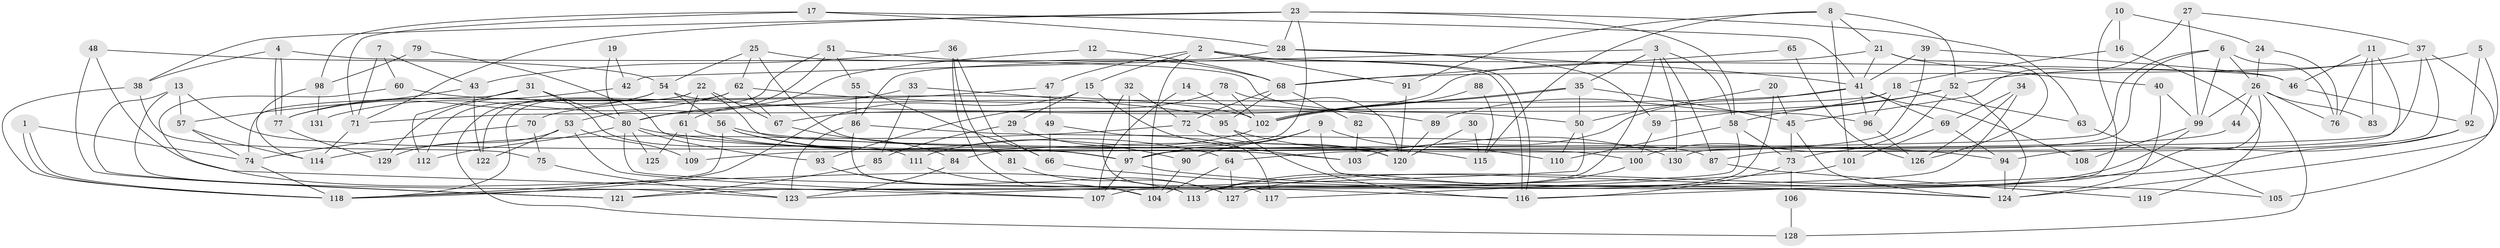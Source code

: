 // coarse degree distribution, {2: 0.10714285714285714, 8: 0.05952380952380952, 9: 0.047619047619047616, 5: 0.15476190476190477, 6: 0.14285714285714285, 4: 0.20238095238095238, 3: 0.19047619047619047, 7: 0.05952380952380952, 10: 0.011904761904761904, 11: 0.023809523809523808}
// Generated by graph-tools (version 1.1) at 2025/42/03/06/25 10:42:01]
// undirected, 131 vertices, 262 edges
graph export_dot {
graph [start="1"]
  node [color=gray90,style=filled];
  1;
  2;
  3;
  4;
  5;
  6;
  7;
  8;
  9;
  10;
  11;
  12;
  13;
  14;
  15;
  16;
  17;
  18;
  19;
  20;
  21;
  22;
  23;
  24;
  25;
  26;
  27;
  28;
  29;
  30;
  31;
  32;
  33;
  34;
  35;
  36;
  37;
  38;
  39;
  40;
  41;
  42;
  43;
  44;
  45;
  46;
  47;
  48;
  49;
  50;
  51;
  52;
  53;
  54;
  55;
  56;
  57;
  58;
  59;
  60;
  61;
  62;
  63;
  64;
  65;
  66;
  67;
  68;
  69;
  70;
  71;
  72;
  73;
  74;
  75;
  76;
  77;
  78;
  79;
  80;
  81;
  82;
  83;
  84;
  85;
  86;
  87;
  88;
  89;
  90;
  91;
  92;
  93;
  94;
  95;
  96;
  97;
  98;
  99;
  100;
  101;
  102;
  103;
  104;
  105;
  106;
  107;
  108;
  109;
  110;
  111;
  112;
  113;
  114;
  115;
  116;
  117;
  118;
  119;
  120;
  121;
  122;
  123;
  124;
  125;
  126;
  127;
  128;
  129;
  130;
  131;
  1 -- 74;
  1 -- 118;
  1 -- 118;
  2 -- 104;
  2 -- 116;
  2 -- 116;
  2 -- 15;
  2 -- 47;
  2 -- 91;
  3 -- 58;
  3 -- 35;
  3 -- 42;
  3 -- 87;
  3 -- 107;
  3 -- 130;
  4 -- 46;
  4 -- 77;
  4 -- 77;
  4 -- 38;
  5 -- 92;
  5 -- 124;
  5 -- 68;
  6 -- 130;
  6 -- 99;
  6 -- 26;
  6 -- 76;
  6 -- 109;
  7 -- 71;
  7 -- 60;
  7 -- 43;
  8 -- 91;
  8 -- 52;
  8 -- 21;
  8 -- 101;
  8 -- 115;
  9 -- 97;
  9 -- 110;
  9 -- 90;
  9 -- 124;
  10 -- 24;
  10 -- 127;
  10 -- 16;
  11 -- 46;
  11 -- 76;
  11 -- 73;
  11 -- 83;
  12 -- 61;
  12 -- 68;
  13 -- 123;
  13 -- 57;
  13 -- 97;
  13 -- 121;
  14 -- 107;
  14 -- 102;
  15 -- 103;
  15 -- 29;
  15 -- 118;
  16 -- 18;
  16 -- 119;
  17 -- 41;
  17 -- 28;
  17 -- 71;
  17 -- 98;
  18 -- 89;
  18 -- 71;
  18 -- 63;
  18 -- 96;
  19 -- 80;
  19 -- 42;
  20 -- 45;
  20 -- 113;
  20 -- 50;
  21 -- 41;
  21 -- 40;
  21 -- 67;
  21 -- 126;
  22 -- 112;
  22 -- 100;
  22 -- 61;
  22 -- 67;
  22 -- 128;
  23 -- 63;
  23 -- 38;
  23 -- 28;
  23 -- 58;
  23 -- 71;
  23 -- 84;
  24 -- 26;
  24 -- 76;
  25 -- 50;
  25 -- 62;
  25 -- 54;
  25 -- 120;
  26 -- 99;
  26 -- 44;
  26 -- 76;
  26 -- 83;
  26 -- 127;
  26 -- 128;
  27 -- 99;
  27 -- 45;
  27 -- 37;
  28 -- 86;
  28 -- 41;
  28 -- 59;
  29 -- 85;
  29 -- 90;
  30 -- 120;
  30 -- 115;
  31 -- 74;
  31 -- 80;
  31 -- 111;
  31 -- 112;
  32 -- 97;
  32 -- 72;
  32 -- 117;
  33 -- 80;
  33 -- 95;
  33 -- 85;
  34 -- 118;
  34 -- 126;
  34 -- 69;
  35 -- 102;
  35 -- 102;
  35 -- 50;
  35 -- 45;
  36 -- 66;
  36 -- 104;
  36 -- 43;
  36 -- 81;
  37 -- 97;
  37 -- 52;
  37 -- 87;
  37 -- 105;
  38 -- 118;
  38 -- 75;
  39 -- 41;
  39 -- 64;
  39 -- 46;
  40 -- 124;
  40 -- 99;
  41 -- 96;
  41 -- 69;
  41 -- 80;
  41 -- 103;
  41 -- 108;
  42 -- 77;
  43 -- 57;
  43 -- 122;
  44 -- 97;
  45 -- 124;
  45 -- 73;
  46 -- 92;
  47 -- 49;
  47 -- 70;
  48 -- 54;
  48 -- 121;
  48 -- 113;
  49 -- 117;
  49 -- 66;
  50 -- 123;
  50 -- 110;
  51 -- 53;
  51 -- 118;
  51 -- 55;
  51 -- 68;
  52 -- 58;
  52 -- 59;
  52 -- 100;
  52 -- 124;
  53 -- 107;
  53 -- 129;
  53 -- 109;
  53 -- 122;
  54 -- 56;
  54 -- 77;
  54 -- 96;
  54 -- 129;
  55 -- 86;
  55 -- 66;
  56 -- 118;
  56 -- 94;
  56 -- 64;
  56 -- 97;
  57 -- 74;
  57 -- 114;
  58 -- 73;
  58 -- 110;
  58 -- 121;
  59 -- 100;
  60 -- 102;
  60 -- 107;
  61 -- 109;
  61 -- 103;
  61 -- 125;
  62 -- 122;
  62 -- 67;
  62 -- 89;
  62 -- 131;
  63 -- 105;
  64 -- 104;
  64 -- 127;
  65 -- 68;
  65 -- 126;
  66 -- 124;
  67 -- 84;
  68 -- 72;
  68 -- 82;
  68 -- 95;
  69 -- 94;
  69 -- 101;
  70 -- 75;
  70 -- 74;
  71 -- 114;
  72 -- 114;
  72 -- 120;
  73 -- 106;
  73 -- 116;
  74 -- 118;
  75 -- 123;
  77 -- 129;
  78 -- 120;
  78 -- 102;
  78 -- 93;
  79 -- 97;
  79 -- 98;
  80 -- 116;
  80 -- 93;
  80 -- 112;
  80 -- 115;
  80 -- 125;
  81 -- 127;
  82 -- 103;
  84 -- 123;
  85 -- 121;
  86 -- 87;
  86 -- 113;
  86 -- 123;
  87 -- 119;
  88 -- 115;
  88 -- 102;
  89 -- 120;
  90 -- 104;
  91 -- 120;
  92 -- 116;
  92 -- 94;
  93 -- 104;
  94 -- 124;
  95 -- 116;
  95 -- 130;
  96 -- 126;
  97 -- 105;
  97 -- 107;
  98 -- 114;
  98 -- 131;
  99 -- 113;
  99 -- 108;
  100 -- 113;
  101 -- 117;
  102 -- 111;
  106 -- 128;
  111 -- 127;
}
